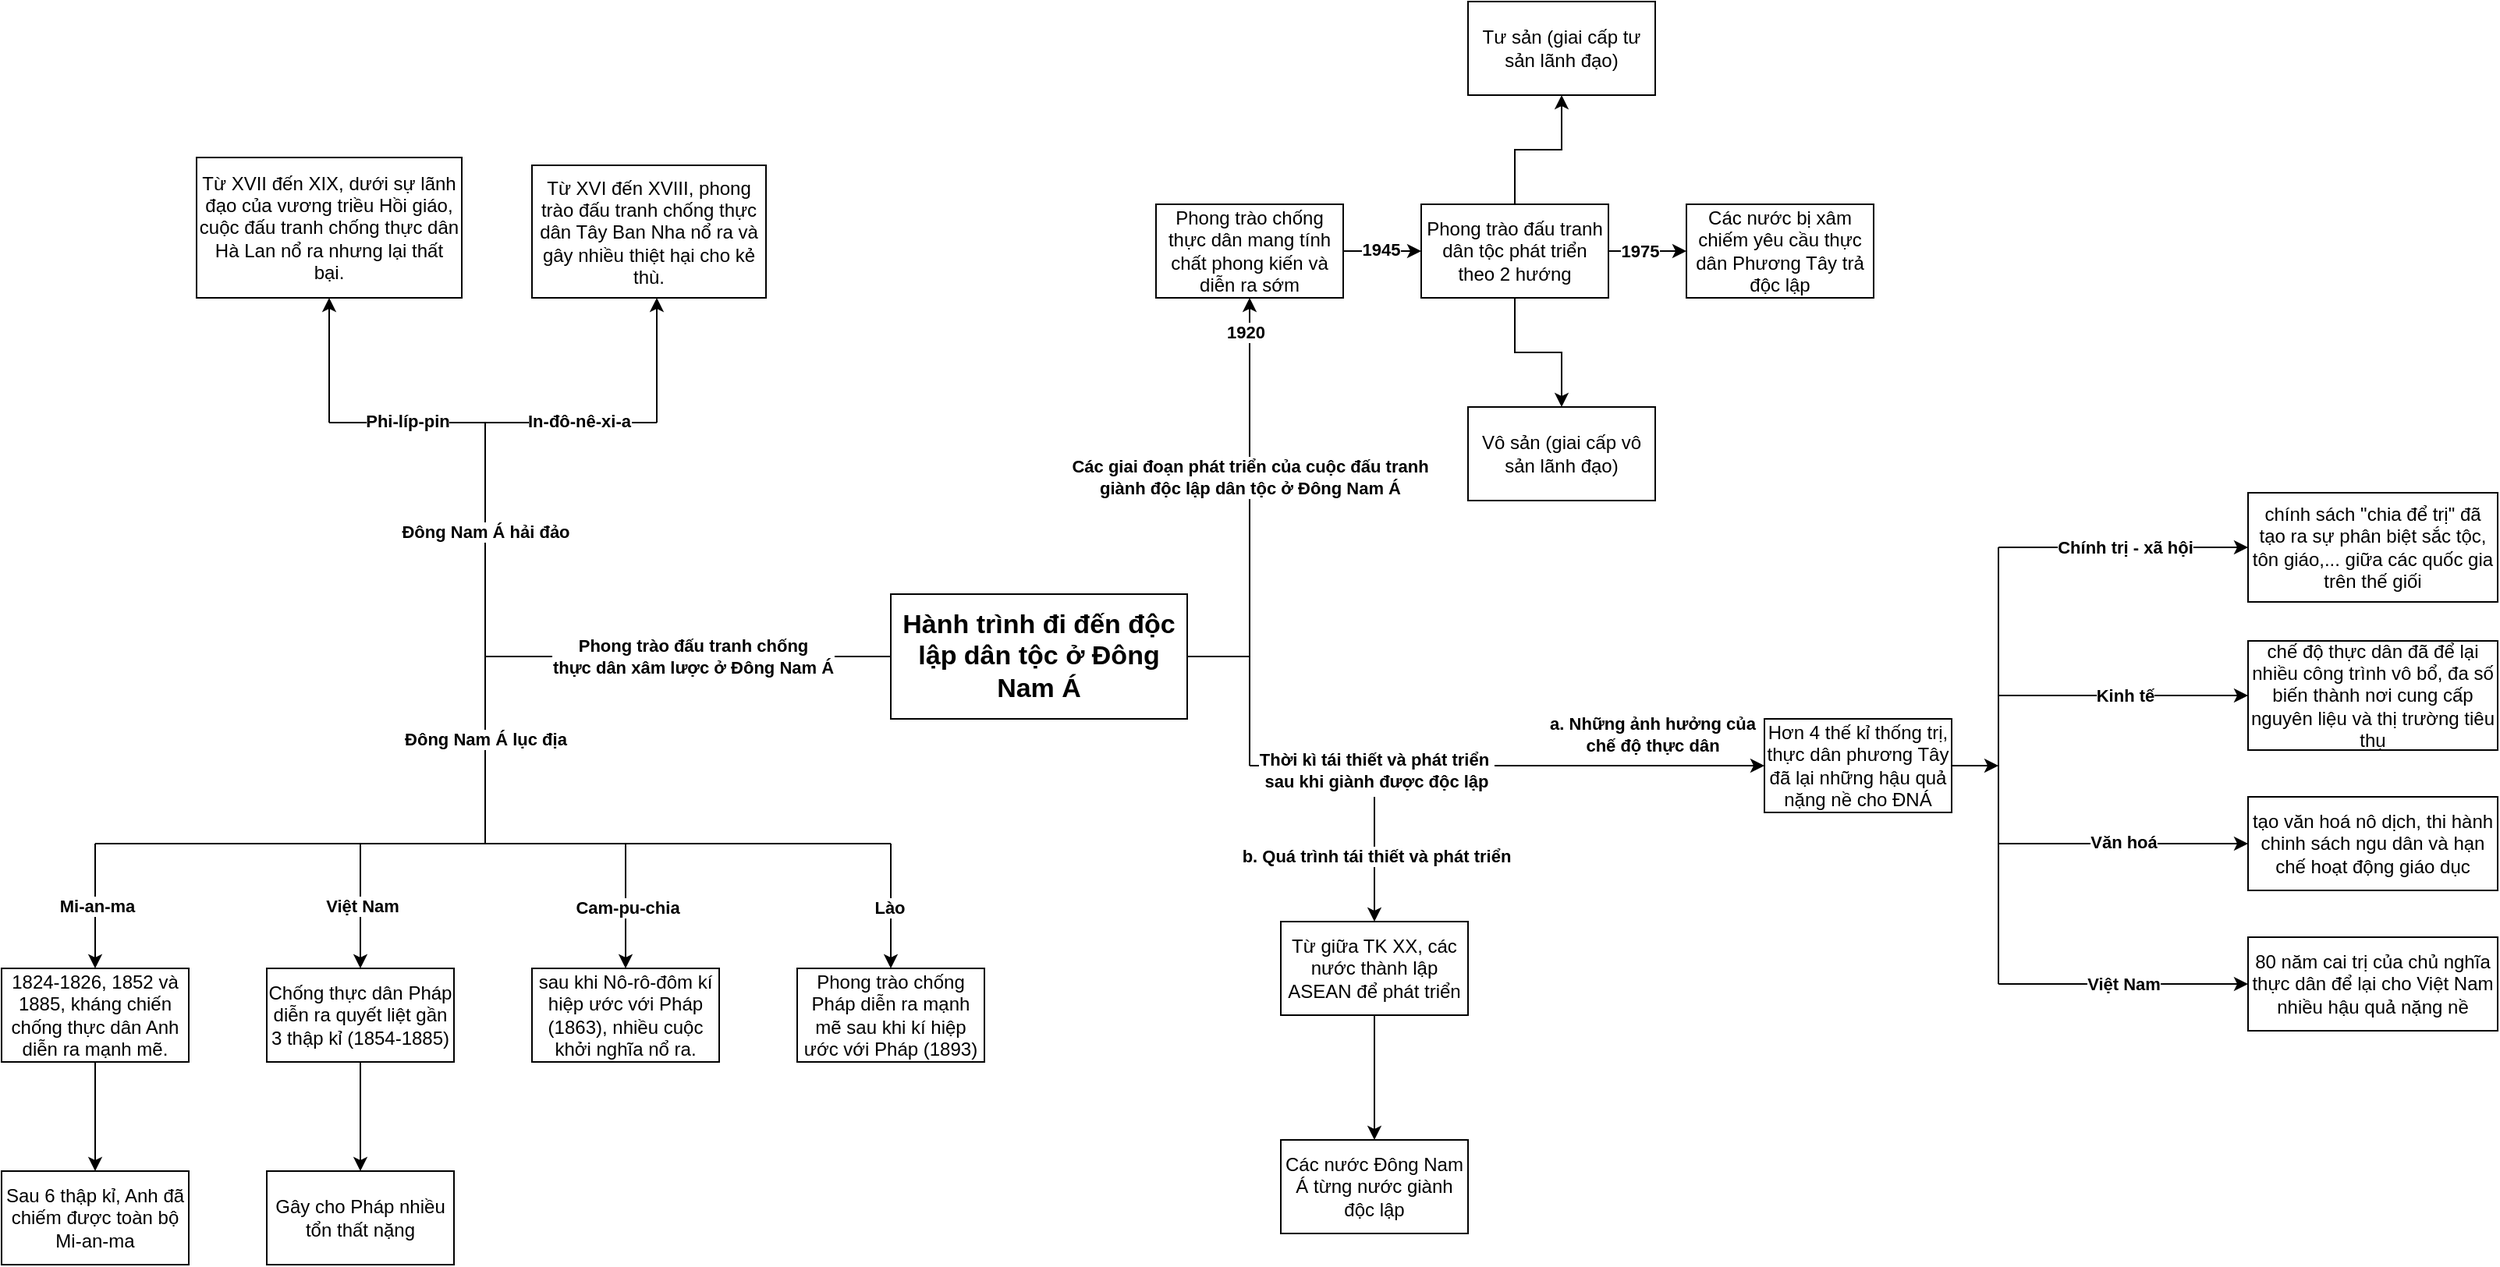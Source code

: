 <mxfile version="24.8.6">
  <diagram name="Page-1" id="uIFWPxQe17nbiQqQhEPZ">
    <mxGraphModel dx="1338" dy="877" grid="1" gridSize="10" guides="1" tooltips="1" connect="1" arrows="1" fold="1" page="1" pageScale="1" pageWidth="850" pageHeight="1100" math="0" shadow="0">
      <root>
        <mxCell id="0" />
        <mxCell id="1" parent="0" />
        <mxCell id="m7v5mhuUGvf5ou_YdBxC-1" value="&lt;font style=&quot;font-size: 17px;&quot;&gt;Hành trình đi đến độc lập dân tộc ở Đông Nam Á&lt;/font&gt;" style="rounded=0;whiteSpace=wrap;html=1;fontStyle=1" vertex="1" parent="1">
          <mxGeometry x="330" y="390" width="190" height="80" as="geometry" />
        </mxCell>
        <mxCell id="m7v5mhuUGvf5ou_YdBxC-7" value="" style="endArrow=none;html=1;rounded=0;entryX=0;entryY=0.5;entryDx=0;entryDy=0;" edge="1" parent="1" target="m7v5mhuUGvf5ou_YdBxC-1">
          <mxGeometry width="50" height="50" relative="1" as="geometry">
            <mxPoint x="70" y="430" as="sourcePoint" />
            <mxPoint x="290" y="460" as="targetPoint" />
          </mxGeometry>
        </mxCell>
        <mxCell id="m7v5mhuUGvf5ou_YdBxC-8" value="Phong trào đấu tranh chống&lt;div&gt;thực dân xâm lược ở Đông Nam Á&lt;/div&gt;" style="edgeLabel;html=1;align=center;verticalAlign=middle;resizable=0;points=[];fontStyle=1" vertex="1" connectable="0" parent="m7v5mhuUGvf5ou_YdBxC-7">
          <mxGeometry x="-0.015" relative="1" as="geometry">
            <mxPoint x="5" as="offset" />
          </mxGeometry>
        </mxCell>
        <mxCell id="m7v5mhuUGvf5ou_YdBxC-11" value="Từ XVII đến XIX, dưới sự lãnh đạo của vương triều Hồi giáo, cuộc đấu tranh chống thực dân Hà Lan nổ ra nhưng lại thất bại." style="rounded=0;whiteSpace=wrap;html=1;" vertex="1" parent="1">
          <mxGeometry x="-115" y="110" width="170" height="90" as="geometry" />
        </mxCell>
        <mxCell id="m7v5mhuUGvf5ou_YdBxC-27" value="" style="edgeStyle=orthogonalEdgeStyle;rounded=0;orthogonalLoop=1;jettySize=auto;html=1;" edge="1" parent="1" source="m7v5mhuUGvf5ou_YdBxC-12" target="m7v5mhuUGvf5ou_YdBxC-26">
          <mxGeometry relative="1" as="geometry" />
        </mxCell>
        <mxCell id="m7v5mhuUGvf5ou_YdBxC-12" value="1824-1826, 1852 và 1885, kháng chiến chống thực dân Anh diễn ra mạnh mẽ." style="rounded=0;whiteSpace=wrap;html=1;" vertex="1" parent="1">
          <mxGeometry x="-240" y="630" width="120" height="60" as="geometry" />
        </mxCell>
        <mxCell id="m7v5mhuUGvf5ou_YdBxC-15" value="Từ XVI đến XVIII, phong trào đấu tranh chống thực dân Tây Ban Nha nổ ra và gây nhiều thiệt hại cho kẻ thù." style="rounded=0;whiteSpace=wrap;html=1;" vertex="1" parent="1">
          <mxGeometry x="100" y="115" width="150" height="85" as="geometry" />
        </mxCell>
        <mxCell id="m7v5mhuUGvf5ou_YdBxC-16" value="" style="endArrow=none;html=1;rounded=0;" edge="1" parent="1">
          <mxGeometry width="50" height="50" relative="1" as="geometry">
            <mxPoint x="70" y="430" as="sourcePoint" />
            <mxPoint x="70" y="280" as="targetPoint" />
          </mxGeometry>
        </mxCell>
        <mxCell id="m7v5mhuUGvf5ou_YdBxC-24" value="Đông Nam Á hải đảo" style="edgeLabel;html=1;align=center;verticalAlign=middle;resizable=0;points=[];fontStyle=1" vertex="1" connectable="0" parent="m7v5mhuUGvf5ou_YdBxC-16">
          <mxGeometry x="-0.103" y="1" relative="1" as="geometry">
            <mxPoint x="1" y="-13" as="offset" />
          </mxGeometry>
        </mxCell>
        <mxCell id="m7v5mhuUGvf5ou_YdBxC-18" value="" style="endArrow=none;html=1;rounded=0;" edge="1" parent="1">
          <mxGeometry width="50" height="50" relative="1" as="geometry">
            <mxPoint x="70" y="280" as="sourcePoint" />
            <mxPoint x="180" y="280" as="targetPoint" />
          </mxGeometry>
        </mxCell>
        <mxCell id="m7v5mhuUGvf5ou_YdBxC-22" value="In-đô-nê-xi-a" style="edgeLabel;html=1;align=center;verticalAlign=middle;resizable=0;points=[];fontStyle=1" vertex="1" connectable="0" parent="m7v5mhuUGvf5ou_YdBxC-18">
          <mxGeometry x="-0.134" y="1" relative="1" as="geometry">
            <mxPoint x="12" as="offset" />
          </mxGeometry>
        </mxCell>
        <mxCell id="m7v5mhuUGvf5ou_YdBxC-19" value="" style="endArrow=none;html=1;rounded=0;" edge="1" parent="1">
          <mxGeometry width="50" height="50" relative="1" as="geometry">
            <mxPoint x="-30" y="280" as="sourcePoint" />
            <mxPoint x="80" y="280" as="targetPoint" />
          </mxGeometry>
        </mxCell>
        <mxCell id="m7v5mhuUGvf5ou_YdBxC-23" value="Phi-líp-pin" style="edgeLabel;html=1;align=center;verticalAlign=middle;resizable=0;points=[];fontStyle=1" vertex="1" connectable="0" parent="m7v5mhuUGvf5ou_YdBxC-19">
          <mxGeometry x="-0.743" y="1" relative="1" as="geometry">
            <mxPoint x="36" as="offset" />
          </mxGeometry>
        </mxCell>
        <mxCell id="m7v5mhuUGvf5ou_YdBxC-20" value="" style="endArrow=classic;html=1;rounded=0;entryX=0.5;entryY=1;entryDx=0;entryDy=0;" edge="1" parent="1">
          <mxGeometry width="50" height="50" relative="1" as="geometry">
            <mxPoint x="-30.0" y="280" as="sourcePoint" />
            <mxPoint x="-30.0" y="200.0" as="targetPoint" />
          </mxGeometry>
        </mxCell>
        <mxCell id="m7v5mhuUGvf5ou_YdBxC-21" value="" style="endArrow=classic;html=1;rounded=0;" edge="1" parent="1">
          <mxGeometry width="50" height="50" relative="1" as="geometry">
            <mxPoint x="180" y="280" as="sourcePoint" />
            <mxPoint x="180" y="200" as="targetPoint" />
          </mxGeometry>
        </mxCell>
        <mxCell id="m7v5mhuUGvf5ou_YdBxC-26" value="Sau 6 thập kỉ, Anh đã chiếm được toàn bộ Mi-an-ma" style="whiteSpace=wrap;html=1;rounded=0;" vertex="1" parent="1">
          <mxGeometry x="-240" y="760" width="120" height="60" as="geometry" />
        </mxCell>
        <mxCell id="m7v5mhuUGvf5ou_YdBxC-30" value="" style="edgeStyle=orthogonalEdgeStyle;rounded=0;orthogonalLoop=1;jettySize=auto;html=1;" edge="1" parent="1" source="m7v5mhuUGvf5ou_YdBxC-28" target="m7v5mhuUGvf5ou_YdBxC-29">
          <mxGeometry relative="1" as="geometry" />
        </mxCell>
        <mxCell id="m7v5mhuUGvf5ou_YdBxC-28" value="Chống thực dân Pháp diễn ra quyết liệt gần 3 thập kỉ (1854-1885)" style="rounded=0;whiteSpace=wrap;html=1;" vertex="1" parent="1">
          <mxGeometry x="-70" y="630" width="120" height="60" as="geometry" />
        </mxCell>
        <mxCell id="m7v5mhuUGvf5ou_YdBxC-29" value="Gây cho Pháp nhiều tổn thất nặng" style="whiteSpace=wrap;html=1;rounded=0;" vertex="1" parent="1">
          <mxGeometry x="-70" y="760" width="120" height="60" as="geometry" />
        </mxCell>
        <mxCell id="m7v5mhuUGvf5ou_YdBxC-31" value="sau khi Nô-rô-đôm kí hiệp ước với Pháp (1863), nhiều cuộc khởi nghĩa nổ ra." style="rounded=0;whiteSpace=wrap;html=1;" vertex="1" parent="1">
          <mxGeometry x="100" y="630" width="120" height="60" as="geometry" />
        </mxCell>
        <mxCell id="m7v5mhuUGvf5ou_YdBxC-32" value="Phong trào chống Pháp diễn ra mạnh mẽ sau khi kí hiệp ước với Pháp (1893)" style="rounded=0;whiteSpace=wrap;html=1;" vertex="1" parent="1">
          <mxGeometry x="270" y="630" width="120" height="60" as="geometry" />
        </mxCell>
        <mxCell id="m7v5mhuUGvf5ou_YdBxC-33" value="" style="endArrow=none;html=1;rounded=0;" edge="1" parent="1">
          <mxGeometry width="50" height="50" relative="1" as="geometry">
            <mxPoint x="70" y="550" as="sourcePoint" />
            <mxPoint x="70" y="430" as="targetPoint" />
          </mxGeometry>
        </mxCell>
        <mxCell id="m7v5mhuUGvf5ou_YdBxC-34" value="Đông Nam Á lục địa" style="edgeLabel;html=1;align=center;verticalAlign=middle;resizable=0;points=[];fontStyle=1" vertex="1" connectable="0" parent="m7v5mhuUGvf5ou_YdBxC-33">
          <mxGeometry x="-0.103" y="1" relative="1" as="geometry">
            <mxPoint x="1" y="-13" as="offset" />
          </mxGeometry>
        </mxCell>
        <mxCell id="m7v5mhuUGvf5ou_YdBxC-35" value="" style="endArrow=none;html=1;rounded=0;" edge="1" parent="1">
          <mxGeometry width="50" height="50" relative="1" as="geometry">
            <mxPoint x="-180" y="550" as="sourcePoint" />
            <mxPoint x="330" y="550" as="targetPoint" />
          </mxGeometry>
        </mxCell>
        <mxCell id="m7v5mhuUGvf5ou_YdBxC-37" value="" style="endArrow=classic;html=1;rounded=0;entryX=0.5;entryY=0;entryDx=0;entryDy=0;" edge="1" parent="1" target="m7v5mhuUGvf5ou_YdBxC-31">
          <mxGeometry width="50" height="50" relative="1" as="geometry">
            <mxPoint x="160" y="550" as="sourcePoint" />
            <mxPoint x="130" y="670" as="targetPoint" />
          </mxGeometry>
        </mxCell>
        <mxCell id="m7v5mhuUGvf5ou_YdBxC-43" value="Cam-pu-chia" style="edgeLabel;html=1;align=center;verticalAlign=middle;resizable=0;points=[];fontStyle=1" vertex="1" connectable="0" parent="m7v5mhuUGvf5ou_YdBxC-37">
          <mxGeometry x="0.023" y="1" relative="1" as="geometry">
            <mxPoint as="offset" />
          </mxGeometry>
        </mxCell>
        <mxCell id="m7v5mhuUGvf5ou_YdBxC-38" value="" style="endArrow=classic;html=1;rounded=0;entryX=0.5;entryY=0;entryDx=0;entryDy=0;" edge="1" parent="1" target="m7v5mhuUGvf5ou_YdBxC-32">
          <mxGeometry width="50" height="50" relative="1" as="geometry">
            <mxPoint x="330" y="550" as="sourcePoint" />
            <mxPoint x="460" y="560" as="targetPoint" />
          </mxGeometry>
        </mxCell>
        <mxCell id="m7v5mhuUGvf5ou_YdBxC-44" value="Lào" style="edgeLabel;html=1;align=center;verticalAlign=middle;resizable=0;points=[];fontStyle=1" vertex="1" connectable="0" parent="m7v5mhuUGvf5ou_YdBxC-38">
          <mxGeometry x="0.023" y="-1" relative="1" as="geometry">
            <mxPoint as="offset" />
          </mxGeometry>
        </mxCell>
        <mxCell id="m7v5mhuUGvf5ou_YdBxC-39" value="" style="endArrow=classic;html=1;rounded=0;entryX=0.5;entryY=0;entryDx=0;entryDy=0;" edge="1" parent="1" target="m7v5mhuUGvf5ou_YdBxC-28">
          <mxGeometry width="50" height="50" relative="1" as="geometry">
            <mxPoint x="-10" y="550" as="sourcePoint" />
            <mxPoint x="-10" y="580" as="targetPoint" />
          </mxGeometry>
        </mxCell>
        <mxCell id="m7v5mhuUGvf5ou_YdBxC-42" value="Việt Nam" style="edgeLabel;html=1;align=center;verticalAlign=middle;resizable=0;points=[];fontStyle=1" vertex="1" connectable="0" parent="m7v5mhuUGvf5ou_YdBxC-39">
          <mxGeometry x="-0.077" y="1" relative="1" as="geometry">
            <mxPoint y="3" as="offset" />
          </mxGeometry>
        </mxCell>
        <mxCell id="m7v5mhuUGvf5ou_YdBxC-40" value="" style="endArrow=classic;html=1;rounded=0;entryX=0.5;entryY=0;entryDx=0;entryDy=0;" edge="1" parent="1" target="m7v5mhuUGvf5ou_YdBxC-12">
          <mxGeometry width="50" height="50" relative="1" as="geometry">
            <mxPoint x="-180" y="550" as="sourcePoint" />
            <mxPoint x="-110" y="560" as="targetPoint" />
          </mxGeometry>
        </mxCell>
        <mxCell id="m7v5mhuUGvf5ou_YdBxC-41" value="Mi-an-ma" style="edgeLabel;html=1;align=center;verticalAlign=middle;resizable=0;points=[];fontStyle=1" vertex="1" connectable="0" parent="m7v5mhuUGvf5ou_YdBxC-40">
          <mxGeometry x="-0.017" y="1" relative="1" as="geometry">
            <mxPoint as="offset" />
          </mxGeometry>
        </mxCell>
        <mxCell id="m7v5mhuUGvf5ou_YdBxC-48" value="" style="endArrow=none;html=1;rounded=0;exitX=1;exitY=0.5;exitDx=0;exitDy=0;" edge="1" parent="1" source="m7v5mhuUGvf5ou_YdBxC-1">
          <mxGeometry width="50" height="50" relative="1" as="geometry">
            <mxPoint x="750" y="400" as="sourcePoint" />
            <mxPoint x="560" y="430" as="targetPoint" />
          </mxGeometry>
        </mxCell>
        <mxCell id="m7v5mhuUGvf5ou_YdBxC-50" value="" style="endArrow=none;html=1;rounded=0;" edge="1" parent="1">
          <mxGeometry width="50" height="50" relative="1" as="geometry">
            <mxPoint x="560" y="500" as="sourcePoint" />
            <mxPoint x="560" y="430" as="targetPoint" />
          </mxGeometry>
        </mxCell>
        <mxCell id="m7v5mhuUGvf5ou_YdBxC-51" value="" style="endArrow=none;html=1;rounded=0;" edge="1" parent="1">
          <mxGeometry width="50" height="50" relative="1" as="geometry">
            <mxPoint x="560" y="500" as="sourcePoint" />
            <mxPoint x="720" y="500" as="targetPoint" />
          </mxGeometry>
        </mxCell>
        <mxCell id="m7v5mhuUGvf5ou_YdBxC-70" value="Thời kì tái thiết và phát triển&amp;nbsp;&lt;div&gt;sau khi giành được độc lập&lt;/div&gt;" style="edgeLabel;html=1;align=center;verticalAlign=middle;resizable=0;points=[];fontStyle=1" vertex="1" connectable="0" parent="m7v5mhuUGvf5ou_YdBxC-51">
          <mxGeometry x="-0.396" y="-3" relative="1" as="geometry">
            <mxPoint x="32" as="offset" />
          </mxGeometry>
        </mxCell>
        <mxCell id="m7v5mhuUGvf5ou_YdBxC-62" style="edgeStyle=orthogonalEdgeStyle;rounded=0;orthogonalLoop=1;jettySize=auto;html=1;entryX=0;entryY=0.5;entryDx=0;entryDy=0;" edge="1" parent="1" source="m7v5mhuUGvf5ou_YdBxC-55" target="m7v5mhuUGvf5ou_YdBxC-56">
          <mxGeometry relative="1" as="geometry" />
        </mxCell>
        <mxCell id="m7v5mhuUGvf5ou_YdBxC-63" value="1945" style="edgeLabel;html=1;align=center;verticalAlign=middle;resizable=0;points=[];fontStyle=1" vertex="1" connectable="0" parent="m7v5mhuUGvf5ou_YdBxC-62">
          <mxGeometry x="-0.066" y="1" relative="1" as="geometry">
            <mxPoint as="offset" />
          </mxGeometry>
        </mxCell>
        <mxCell id="m7v5mhuUGvf5ou_YdBxC-55" value="Phong trào chống thực dân mang tính chất phong kiến và diễn ra sớm" style="rounded=0;whiteSpace=wrap;html=1;" vertex="1" parent="1">
          <mxGeometry x="500" y="140" width="120" height="60" as="geometry" />
        </mxCell>
        <mxCell id="m7v5mhuUGvf5ou_YdBxC-65" value="" style="edgeStyle=orthogonalEdgeStyle;rounded=0;orthogonalLoop=1;jettySize=auto;html=1;" edge="1" parent="1" source="m7v5mhuUGvf5ou_YdBxC-56" target="m7v5mhuUGvf5ou_YdBxC-64">
          <mxGeometry relative="1" as="geometry" />
        </mxCell>
        <mxCell id="m7v5mhuUGvf5ou_YdBxC-67" value="" style="edgeStyle=orthogonalEdgeStyle;rounded=0;orthogonalLoop=1;jettySize=auto;html=1;" edge="1" parent="1" source="m7v5mhuUGvf5ou_YdBxC-56" target="m7v5mhuUGvf5ou_YdBxC-66">
          <mxGeometry relative="1" as="geometry" />
        </mxCell>
        <mxCell id="m7v5mhuUGvf5ou_YdBxC-68" style="edgeStyle=orthogonalEdgeStyle;rounded=0;orthogonalLoop=1;jettySize=auto;html=1;entryX=0;entryY=0.5;entryDx=0;entryDy=0;" edge="1" parent="1" source="m7v5mhuUGvf5ou_YdBxC-56" target="m7v5mhuUGvf5ou_YdBxC-57">
          <mxGeometry relative="1" as="geometry" />
        </mxCell>
        <mxCell id="m7v5mhuUGvf5ou_YdBxC-69" value="1975" style="edgeLabel;html=1;align=center;verticalAlign=middle;resizable=0;points=[];fontStyle=1" vertex="1" connectable="0" parent="m7v5mhuUGvf5ou_YdBxC-68">
          <mxGeometry x="-0.209" y="-1" relative="1" as="geometry">
            <mxPoint y="-1" as="offset" />
          </mxGeometry>
        </mxCell>
        <mxCell id="m7v5mhuUGvf5ou_YdBxC-56" value="Phong trào đấu tranh dân tộc phát triển theo 2 hướng" style="rounded=0;whiteSpace=wrap;html=1;" vertex="1" parent="1">
          <mxGeometry x="670" y="140" width="120" height="60" as="geometry" />
        </mxCell>
        <mxCell id="m7v5mhuUGvf5ou_YdBxC-57" value="Các nước bị xâm chiếm yêu cầu thực dân Phương Tây trả độc lập" style="rounded=0;whiteSpace=wrap;html=1;" vertex="1" parent="1">
          <mxGeometry x="840" y="140" width="120" height="60" as="geometry" />
        </mxCell>
        <mxCell id="m7v5mhuUGvf5ou_YdBxC-58" value="" style="endArrow=classic;html=1;rounded=0;" edge="1" parent="1">
          <mxGeometry relative="1" as="geometry">
            <mxPoint x="560" y="430" as="sourcePoint" />
            <mxPoint x="560" y="200" as="targetPoint" />
          </mxGeometry>
        </mxCell>
        <mxCell id="m7v5mhuUGvf5ou_YdBxC-59" value="Các giai đoạn phát triển của cuộc đấu tranh&lt;div&gt;giành độc lập dân tộc ở Đông Nam Á&lt;/div&gt;" style="edgeLabel;resizable=0;html=1;;align=center;verticalAlign=middle;fontStyle=1" connectable="0" vertex="1" parent="m7v5mhuUGvf5ou_YdBxC-58">
          <mxGeometry relative="1" as="geometry" />
        </mxCell>
        <mxCell id="m7v5mhuUGvf5ou_YdBxC-61" value="1920" style="edgeLabel;resizable=0;html=1;;align=right;verticalAlign=bottom;fontStyle=1" connectable="0" vertex="1" parent="m7v5mhuUGvf5ou_YdBxC-58">
          <mxGeometry x="1" relative="1" as="geometry">
            <mxPoint x="10" y="30" as="offset" />
          </mxGeometry>
        </mxCell>
        <mxCell id="m7v5mhuUGvf5ou_YdBxC-64" value="Tư sản (giai cấp tư sản lãnh đạo)" style="whiteSpace=wrap;html=1;rounded=0;" vertex="1" parent="1">
          <mxGeometry x="700" y="10" width="120" height="60" as="geometry" />
        </mxCell>
        <mxCell id="m7v5mhuUGvf5ou_YdBxC-66" value="Vô sản (giai cấp vô sản lãnh đạo)" style="whiteSpace=wrap;html=1;rounded=0;" vertex="1" parent="1">
          <mxGeometry x="700" y="270" width="120" height="60" as="geometry" />
        </mxCell>
        <mxCell id="m7v5mhuUGvf5ou_YdBxC-75" value="" style="endArrow=none;html=1;rounded=0;movable=1;resizable=1;rotatable=1;deletable=1;editable=1;locked=0;connectable=1;flowAnimation=0;shadow=0;strokeColor=default;anchorPointDirection=1;snapToPoint=0;bendable=1;" edge="1" parent="1">
          <mxGeometry width="50" height="50" relative="1" as="geometry">
            <mxPoint x="1040" y="640" as="sourcePoint" />
            <mxPoint x="1040" y="360" as="targetPoint" />
          </mxGeometry>
        </mxCell>
        <mxCell id="m7v5mhuUGvf5ou_YdBxC-76" value="chính sách &quot;chia để trị&quot; đã tạo ra sự phân biệt sắc tộc, tôn giáo,... giữa các quốc gia trên thế giối" style="rounded=0;whiteSpace=wrap;html=1;" vertex="1" parent="1">
          <mxGeometry x="1200" y="325" width="160" height="70" as="geometry" />
        </mxCell>
        <mxCell id="m7v5mhuUGvf5ou_YdBxC-77" value="" style="endArrow=classic;html=1;rounded=0;" edge="1" parent="1">
          <mxGeometry width="50" height="50" relative="1" as="geometry">
            <mxPoint x="720" y="500" as="sourcePoint" />
            <mxPoint x="890" y="500" as="targetPoint" />
          </mxGeometry>
        </mxCell>
        <mxCell id="m7v5mhuUGvf5ou_YdBxC-78" value="a. Những ảnh hưởng của&lt;div&gt;chế độ thực dân&lt;/div&gt;" style="edgeLabel;html=1;align=center;verticalAlign=middle;resizable=0;points=[];fontStyle=1" vertex="1" connectable="0" parent="m7v5mhuUGvf5ou_YdBxC-77">
          <mxGeometry x="0.513" y="3" relative="1" as="geometry">
            <mxPoint x="-31" y="-17" as="offset" />
          </mxGeometry>
        </mxCell>
        <mxCell id="m7v5mhuUGvf5ou_YdBxC-79" value="Hơn 4 thế kỉ thống trị, thực dân phương Tây đã lại những hậu quả nặng nề cho ĐNÁ" style="rounded=0;whiteSpace=wrap;html=1;" vertex="1" parent="1">
          <mxGeometry x="890" y="470" width="120" height="60" as="geometry" />
        </mxCell>
        <mxCell id="m7v5mhuUGvf5ou_YdBxC-82" value="" style="endArrow=classic;html=1;rounded=0;exitX=1;exitY=0.5;exitDx=0;exitDy=0;" edge="1" parent="1" source="m7v5mhuUGvf5ou_YdBxC-79">
          <mxGeometry width="50" height="50" relative="1" as="geometry">
            <mxPoint x="1060" y="520" as="sourcePoint" />
            <mxPoint x="1040" y="500" as="targetPoint" />
          </mxGeometry>
        </mxCell>
        <mxCell id="m7v5mhuUGvf5ou_YdBxC-83" value="chế độ thực dân đã để lại nhiều công trình vô bổ, đa số biến thành nơi cung cấp nguyên liệu và thị trường tiêu thụ" style="rounded=0;whiteSpace=wrap;html=1;" vertex="1" parent="1">
          <mxGeometry x="1200" y="420" width="160" height="70" as="geometry" />
        </mxCell>
        <mxCell id="m7v5mhuUGvf5ou_YdBxC-84" value="tạo văn hoá nô dịch, thi hành chinh sách ngu dân và hạn chế hoạt động giáo dục" style="rounded=0;whiteSpace=wrap;html=1;" vertex="1" parent="1">
          <mxGeometry x="1200" y="520" width="160" height="60" as="geometry" />
        </mxCell>
        <mxCell id="m7v5mhuUGvf5ou_YdBxC-85" value="80 năm cai trị của chủ nghĩa thực dân để lại cho Việt Nam nhiều hậu quả nặng nề" style="rounded=0;whiteSpace=wrap;html=1;" vertex="1" parent="1">
          <mxGeometry x="1200" y="610" width="160" height="60" as="geometry" />
        </mxCell>
        <mxCell id="m7v5mhuUGvf5ou_YdBxC-86" value="" style="endArrow=classic;html=1;rounded=0;entryX=0;entryY=0.5;entryDx=0;entryDy=0;" edge="1" parent="1" target="m7v5mhuUGvf5ou_YdBxC-85">
          <mxGeometry width="50" height="50" relative="1" as="geometry">
            <mxPoint x="1040" y="640" as="sourcePoint" />
            <mxPoint x="1090" y="540" as="targetPoint" />
          </mxGeometry>
        </mxCell>
        <mxCell id="m7v5mhuUGvf5ou_YdBxC-97" value="Việt Nam" style="edgeLabel;html=1;align=center;verticalAlign=middle;resizable=0;points=[];fontStyle=1" vertex="1" connectable="0" parent="m7v5mhuUGvf5ou_YdBxC-86">
          <mxGeometry x="-0.427" y="1" relative="1" as="geometry">
            <mxPoint x="34" y="1" as="offset" />
          </mxGeometry>
        </mxCell>
        <mxCell id="m7v5mhuUGvf5ou_YdBxC-87" value="" style="endArrow=classic;html=1;rounded=0;entryX=0;entryY=0.5;entryDx=0;entryDy=0;" edge="1" parent="1" target="m7v5mhuUGvf5ou_YdBxC-84">
          <mxGeometry width="50" height="50" relative="1" as="geometry">
            <mxPoint x="1040" y="550" as="sourcePoint" />
            <mxPoint x="1120" y="510" as="targetPoint" />
          </mxGeometry>
        </mxCell>
        <mxCell id="m7v5mhuUGvf5ou_YdBxC-96" value="Văn hoá" style="edgeLabel;html=1;align=center;verticalAlign=middle;resizable=0;points=[];fontStyle=1" vertex="1" connectable="0" parent="m7v5mhuUGvf5ou_YdBxC-87">
          <mxGeometry x="-0.24" y="1" relative="1" as="geometry">
            <mxPoint x="19" as="offset" />
          </mxGeometry>
        </mxCell>
        <mxCell id="m7v5mhuUGvf5ou_YdBxC-88" value="" style="endArrow=classic;html=1;rounded=0;entryX=0;entryY=0.5;entryDx=0;entryDy=0;" edge="1" parent="1" target="m7v5mhuUGvf5ou_YdBxC-83">
          <mxGeometry width="50" height="50" relative="1" as="geometry">
            <mxPoint x="1040" y="455" as="sourcePoint" />
            <mxPoint x="1120" y="390" as="targetPoint" />
          </mxGeometry>
        </mxCell>
        <mxCell id="m7v5mhuUGvf5ou_YdBxC-95" value="Kinh tế" style="edgeLabel;html=1;align=center;verticalAlign=middle;resizable=0;points=[];fontStyle=1" vertex="1" connectable="0" parent="m7v5mhuUGvf5ou_YdBxC-88">
          <mxGeometry x="-0.333" y="-1" relative="1" as="geometry">
            <mxPoint x="27" y="-1" as="offset" />
          </mxGeometry>
        </mxCell>
        <mxCell id="m7v5mhuUGvf5ou_YdBxC-89" value="" style="endArrow=classic;html=1;rounded=0;entryX=0;entryY=0.5;entryDx=0;entryDy=0;" edge="1" parent="1" target="m7v5mhuUGvf5ou_YdBxC-76">
          <mxGeometry width="50" height="50" relative="1" as="geometry">
            <mxPoint x="1040" y="360" as="sourcePoint" />
            <mxPoint x="1080" y="325" as="targetPoint" />
          </mxGeometry>
        </mxCell>
        <mxCell id="m7v5mhuUGvf5ou_YdBxC-94" value="Chính trị - xã hội" style="edgeLabel;html=1;align=center;verticalAlign=middle;resizable=0;points=[];fontStyle=1" vertex="1" connectable="0" parent="m7v5mhuUGvf5ou_YdBxC-89">
          <mxGeometry x="-0.281" y="-1" relative="1" as="geometry">
            <mxPoint x="23" y="-1" as="offset" />
          </mxGeometry>
        </mxCell>
        <mxCell id="m7v5mhuUGvf5ou_YdBxC-100" value="" style="endArrow=classic;html=1;rounded=0;" edge="1" parent="1">
          <mxGeometry width="50" height="50" relative="1" as="geometry">
            <mxPoint x="640" y="520" as="sourcePoint" />
            <mxPoint x="640" y="600" as="targetPoint" />
          </mxGeometry>
        </mxCell>
        <mxCell id="m7v5mhuUGvf5ou_YdBxC-101" value="b. Quá trình tái thiết và phát triển" style="edgeLabel;html=1;align=center;verticalAlign=middle;resizable=0;points=[];fontStyle=1" vertex="1" connectable="0" parent="m7v5mhuUGvf5ou_YdBxC-100">
          <mxGeometry x="-0.054" y="1" relative="1" as="geometry">
            <mxPoint as="offset" />
          </mxGeometry>
        </mxCell>
        <mxCell id="m7v5mhuUGvf5ou_YdBxC-104" value="" style="edgeStyle=orthogonalEdgeStyle;rounded=0;orthogonalLoop=1;jettySize=auto;html=1;" edge="1" parent="1" source="m7v5mhuUGvf5ou_YdBxC-102" target="m7v5mhuUGvf5ou_YdBxC-103">
          <mxGeometry relative="1" as="geometry" />
        </mxCell>
        <mxCell id="m7v5mhuUGvf5ou_YdBxC-102" value="Từ giữa TK XX, các nước thành lập ASEAN để phát triển" style="rounded=0;whiteSpace=wrap;html=1;" vertex="1" parent="1">
          <mxGeometry x="580" y="600" width="120" height="60" as="geometry" />
        </mxCell>
        <mxCell id="m7v5mhuUGvf5ou_YdBxC-103" value="Các nước Đông Nam Á từng nước giành độc lập" style="whiteSpace=wrap;html=1;rounded=0;" vertex="1" parent="1">
          <mxGeometry x="580" y="740" width="120" height="60" as="geometry" />
        </mxCell>
      </root>
    </mxGraphModel>
  </diagram>
</mxfile>
